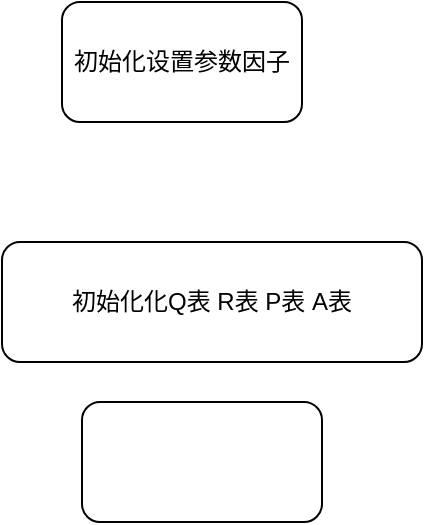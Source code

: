 <mxfile version="15.5.8" type="github">
  <diagram id="E2XHpv-KZXUMiO-KORbd" name="Page-1">
    <mxGraphModel dx="1422" dy="706" grid="1" gridSize="10" guides="1" tooltips="1" connect="1" arrows="1" fold="1" page="1" pageScale="1" pageWidth="827" pageHeight="1169" math="0" shadow="0">
      <root>
        <mxCell id="0" />
        <mxCell id="1" parent="0" />
        <mxCell id="V5rkbNTQcQsLUcfA7pde-3" value="初始化设置参数因子" style="rounded=1;whiteSpace=wrap;html=1;" parent="1" vertex="1">
          <mxGeometry x="290" y="80" width="120" height="60" as="geometry" />
        </mxCell>
        <mxCell id="kovAo3_g1AgbrA-oMjsM-1" value="初始化化Q表 R表 P表 A表" style="rounded=1;whiteSpace=wrap;html=1;" vertex="1" parent="1">
          <mxGeometry x="260" y="200" width="210" height="60" as="geometry" />
        </mxCell>
        <mxCell id="kovAo3_g1AgbrA-oMjsM-2" value="" style="rounded=1;whiteSpace=wrap;html=1;" vertex="1" parent="1">
          <mxGeometry x="300" y="280" width="120" height="60" as="geometry" />
        </mxCell>
      </root>
    </mxGraphModel>
  </diagram>
</mxfile>
